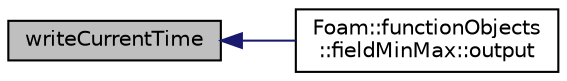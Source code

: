 digraph "writeCurrentTime"
{
  bgcolor="transparent";
  edge [fontname="Helvetica",fontsize="10",labelfontname="Helvetica",labelfontsize="10"];
  node [fontname="Helvetica",fontsize="10",shape=record];
  rankdir="LR";
  Node1 [label="writeCurrentTime",height=0.2,width=0.4,color="black", fillcolor="grey75", style="filled" fontcolor="black"];
  Node1 -> Node2 [dir="back",color="midnightblue",fontsize="10",style="solid",fontname="Helvetica"];
  Node2 [label="Foam::functionObjects\l::fieldMinMax::output",height=0.2,width=0.4,color="black",URL="$classFoam_1_1functionObjects_1_1fieldMinMax.html#a9a2f652717b3405ed392f15fe9e1ffa8",tooltip="Helper function to write the output. "];
}
